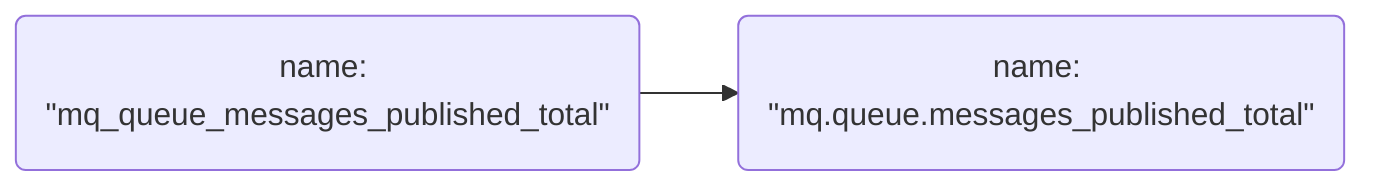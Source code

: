 flowchart LR
    metric0(name: &quot;mq_queue_messages_published_total&quot;)
    metric1(name: &quot;mq.queue.messages_published_total&quot;)
    metric0 --> metric1
